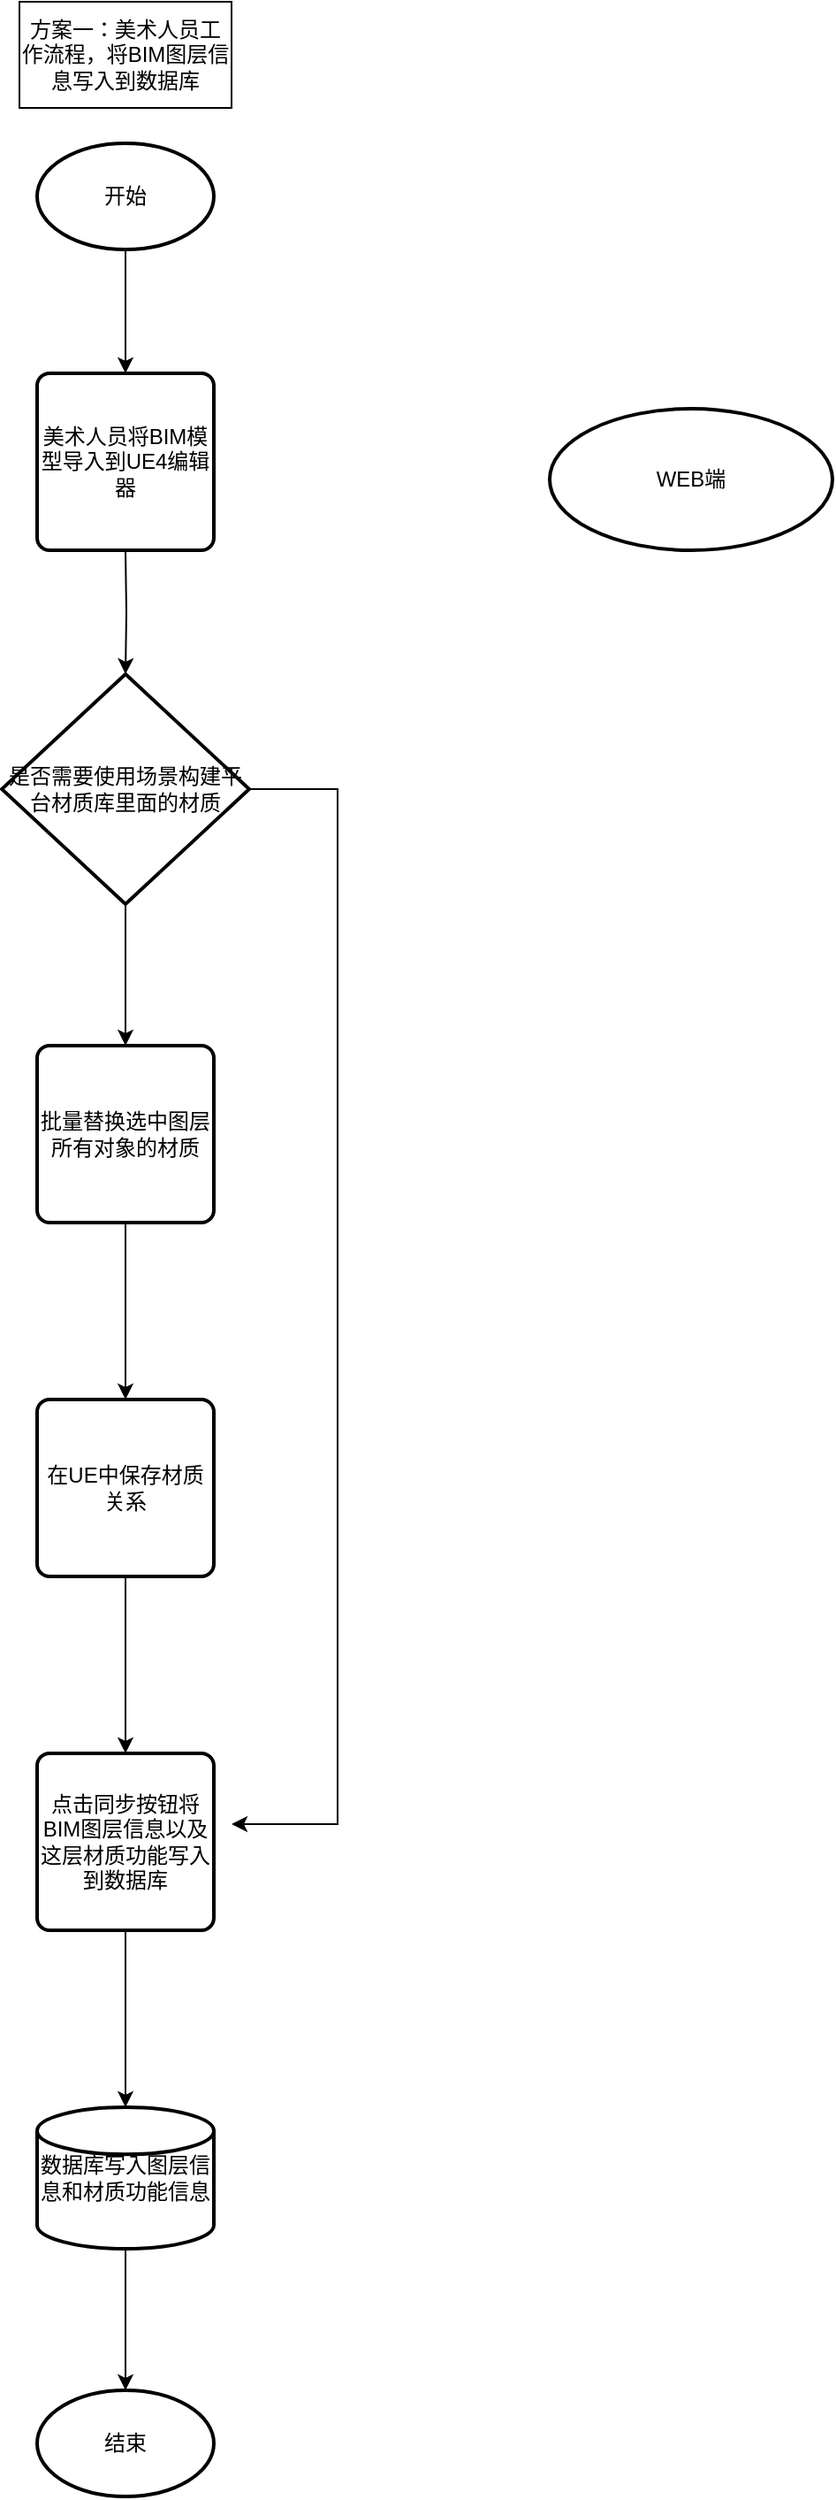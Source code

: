 <mxfile version="15.8.9" type="github">
  <diagram id="AkcPyndH6maxKv0dhbkd" name="第 1 页">
    <mxGraphModel dx="1185" dy="635" grid="1" gridSize="10" guides="1" tooltips="1" connect="1" arrows="1" fold="1" page="1" pageScale="1" pageWidth="827" pageHeight="1169" math="0" shadow="0">
      <root>
        <mxCell id="0" />
        <mxCell id="1" parent="0" />
        <mxCell id="zeVZz8eFkJ2jSE9SBWDc-14" style="edgeStyle=orthogonalEdgeStyle;rounded=0;orthogonalLoop=1;jettySize=auto;html=1;exitX=0.5;exitY=1;exitDx=0;exitDy=0;exitPerimeter=0;entryX=0.5;entryY=0;entryDx=0;entryDy=0;entryPerimeter=0;" edge="1" parent="1" target="zeVZz8eFkJ2jSE9SBWDc-4">
          <mxGeometry relative="1" as="geometry">
            <mxPoint x="400" y="320" as="sourcePoint" />
          </mxGeometry>
        </mxCell>
        <mxCell id="zeVZz8eFkJ2jSE9SBWDc-8" style="edgeStyle=orthogonalEdgeStyle;rounded=0;orthogonalLoop=1;jettySize=auto;html=1;exitX=0.5;exitY=1;exitDx=0;exitDy=0;exitPerimeter=0;" edge="1" parent="1" source="zeVZz8eFkJ2jSE9SBWDc-4">
          <mxGeometry relative="1" as="geometry">
            <mxPoint x="400" y="600" as="targetPoint" />
          </mxGeometry>
        </mxCell>
        <mxCell id="zeVZz8eFkJ2jSE9SBWDc-18" style="edgeStyle=orthogonalEdgeStyle;rounded=0;orthogonalLoop=1;jettySize=auto;html=1;exitX=1;exitY=0.5;exitDx=0;exitDy=0;exitPerimeter=0;entryX=1;entryY=0.5;entryDx=0;entryDy=0;" edge="1" parent="1" source="zeVZz8eFkJ2jSE9SBWDc-4">
          <mxGeometry relative="1" as="geometry">
            <mxPoint x="460" y="1040" as="targetPoint" />
            <Array as="points">
              <mxPoint x="520" y="455" />
              <mxPoint x="520" y="1040" />
            </Array>
          </mxGeometry>
        </mxCell>
        <mxCell id="zeVZz8eFkJ2jSE9SBWDc-4" value="是否需要使用场景构建平台材质库里面的材质" style="strokeWidth=2;html=1;shape=mxgraph.flowchart.decision;whiteSpace=wrap;" vertex="1" parent="1">
          <mxGeometry x="330" y="390" width="140" height="130" as="geometry" />
        </mxCell>
        <mxCell id="zeVZz8eFkJ2jSE9SBWDc-19" value="方案一：美术人员工作流程，将BIM图层信息写入到数据库" style="rounded=0;whiteSpace=wrap;html=1;" vertex="1" parent="1">
          <mxGeometry x="340" y="10" width="120" height="60" as="geometry" />
        </mxCell>
        <mxCell id="zeVZz8eFkJ2jSE9SBWDc-28" value="" style="edgeStyle=orthogonalEdgeStyle;rounded=0;orthogonalLoop=1;jettySize=auto;html=1;" edge="1" parent="1" source="zeVZz8eFkJ2jSE9SBWDc-25" target="zeVZz8eFkJ2jSE9SBWDc-27">
          <mxGeometry relative="1" as="geometry" />
        </mxCell>
        <mxCell id="zeVZz8eFkJ2jSE9SBWDc-25" value="&lt;span&gt;批量替换选中图层所有对象的材质&lt;/span&gt;" style="rounded=1;whiteSpace=wrap;html=1;absoluteArcSize=1;arcSize=14;strokeWidth=2;" vertex="1" parent="1">
          <mxGeometry x="350" y="600" width="100" height="100" as="geometry" />
        </mxCell>
        <mxCell id="zeVZz8eFkJ2jSE9SBWDc-31" value="" style="edgeStyle=orthogonalEdgeStyle;rounded=0;orthogonalLoop=1;jettySize=auto;html=1;" edge="1" parent="1" source="zeVZz8eFkJ2jSE9SBWDc-26">
          <mxGeometry relative="1" as="geometry">
            <mxPoint x="400" y="1200" as="targetPoint" />
          </mxGeometry>
        </mxCell>
        <mxCell id="zeVZz8eFkJ2jSE9SBWDc-26" value="点击同步按钮将BIM图层信息以及这层材质功能写入到数据库" style="rounded=1;whiteSpace=wrap;html=1;absoluteArcSize=1;arcSize=14;strokeWidth=2;" vertex="1" parent="1">
          <mxGeometry x="350" y="1000" width="100" height="100" as="geometry" />
        </mxCell>
        <mxCell id="zeVZz8eFkJ2jSE9SBWDc-29" value="" style="edgeStyle=orthogonalEdgeStyle;rounded=0;orthogonalLoop=1;jettySize=auto;html=1;" edge="1" parent="1" source="zeVZz8eFkJ2jSE9SBWDc-27" target="zeVZz8eFkJ2jSE9SBWDc-26">
          <mxGeometry relative="1" as="geometry" />
        </mxCell>
        <mxCell id="zeVZz8eFkJ2jSE9SBWDc-27" value="在UE中保存材质关系" style="rounded=1;whiteSpace=wrap;html=1;absoluteArcSize=1;arcSize=14;strokeWidth=2;" vertex="1" parent="1">
          <mxGeometry x="350" y="800" width="100" height="100" as="geometry" />
        </mxCell>
        <mxCell id="zeVZz8eFkJ2jSE9SBWDc-34" value="" style="edgeStyle=orthogonalEdgeStyle;rounded=0;orthogonalLoop=1;jettySize=auto;html=1;" edge="1" parent="1" source="zeVZz8eFkJ2jSE9SBWDc-32">
          <mxGeometry relative="1" as="geometry">
            <mxPoint x="400" y="1360" as="targetPoint" />
          </mxGeometry>
        </mxCell>
        <mxCell id="zeVZz8eFkJ2jSE9SBWDc-32" value="数据库写入图层信息和材质功能信息&lt;br&gt;" style="strokeWidth=2;html=1;shape=mxgraph.flowchart.database;whiteSpace=wrap;" vertex="1" parent="1">
          <mxGeometry x="350" y="1200" width="100" height="80" as="geometry" />
        </mxCell>
        <mxCell id="zeVZz8eFkJ2jSE9SBWDc-36" value="WEB端" style="strokeWidth=2;html=1;shape=mxgraph.flowchart.start_1;whiteSpace=wrap;" vertex="1" parent="1">
          <mxGeometry x="640" y="240" width="160" height="80" as="geometry" />
        </mxCell>
        <mxCell id="zeVZz8eFkJ2jSE9SBWDc-38" value="结束" style="strokeWidth=2;html=1;shape=mxgraph.flowchart.start_1;whiteSpace=wrap;" vertex="1" parent="1">
          <mxGeometry x="350" y="1360" width="100" height="60" as="geometry" />
        </mxCell>
        <mxCell id="zeVZz8eFkJ2jSE9SBWDc-39" value="美术人员将BIM模型导入到UE4编辑器" style="rounded=1;whiteSpace=wrap;html=1;absoluteArcSize=1;arcSize=14;strokeWidth=2;" vertex="1" parent="1">
          <mxGeometry x="350" y="220" width="100" height="100" as="geometry" />
        </mxCell>
        <mxCell id="zeVZz8eFkJ2jSE9SBWDc-41" value="" style="edgeStyle=orthogonalEdgeStyle;rounded=0;orthogonalLoop=1;jettySize=auto;html=1;" edge="1" parent="1" source="zeVZz8eFkJ2jSE9SBWDc-40" target="zeVZz8eFkJ2jSE9SBWDc-39">
          <mxGeometry relative="1" as="geometry" />
        </mxCell>
        <mxCell id="zeVZz8eFkJ2jSE9SBWDc-40" value="开始" style="strokeWidth=2;html=1;shape=mxgraph.flowchart.start_1;whiteSpace=wrap;" vertex="1" parent="1">
          <mxGeometry x="350" y="90" width="100" height="60" as="geometry" />
        </mxCell>
      </root>
    </mxGraphModel>
  </diagram>
</mxfile>
